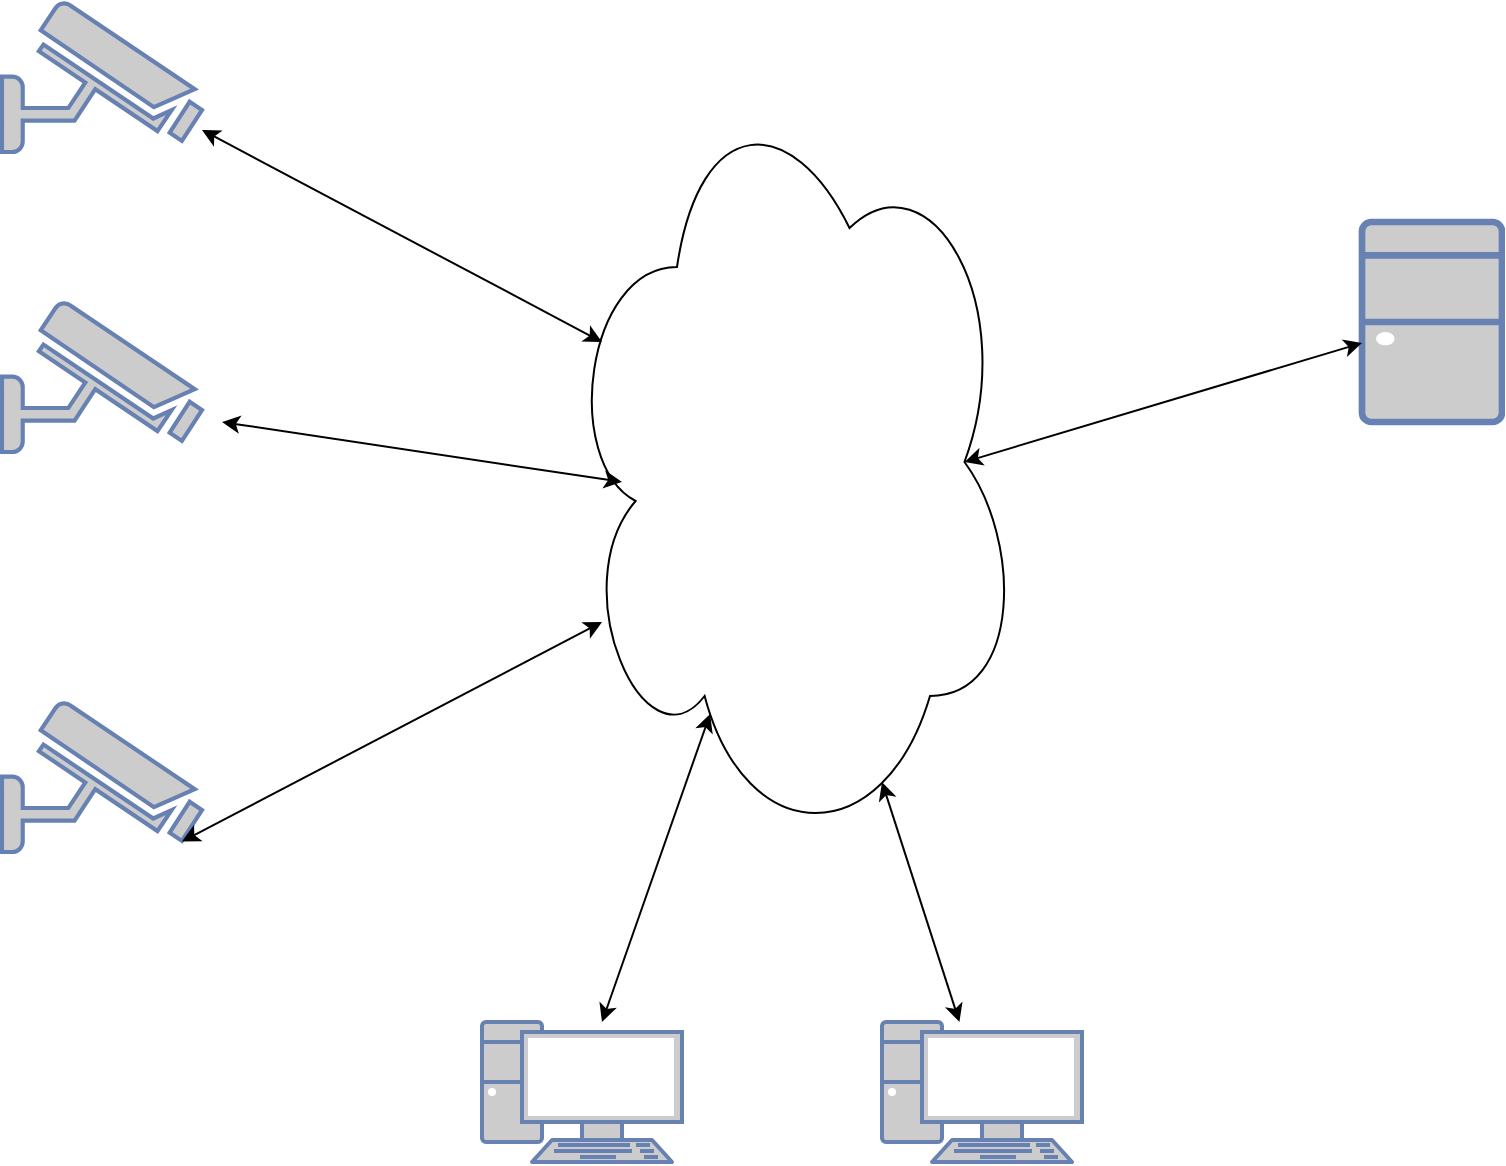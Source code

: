<mxfile version="14.9.5" type="github">
  <diagram name="Page-1" id="bfe91b75-5d2c-26a0-9c1d-138518896778">
    <mxGraphModel dx="1182" dy="1592" grid="1" gridSize="10" guides="1" tooltips="1" connect="1" arrows="1" fold="1" page="1" pageScale="1" pageWidth="1100" pageHeight="850" background="none" math="0" shadow="0">
      <root>
        <mxCell id="0" />
        <mxCell id="1" parent="0" />
        <mxCell id="wICfZG6G__5qb2g4NHoL-1" value="" style="ellipse;shape=cloud;whiteSpace=wrap;html=1;" vertex="1" parent="1">
          <mxGeometry x="440" y="-715" width="230" height="390" as="geometry" />
        </mxCell>
        <mxCell id="wICfZG6G__5qb2g4NHoL-2" value="" style="fontColor=#0066CC;verticalAlign=top;verticalLabelPosition=bottom;labelPosition=center;align=center;html=1;outlineConnect=0;fillColor=#CCCCCC;strokeColor=#6881B3;gradientColor=none;gradientDirection=north;strokeWidth=2;shape=mxgraph.networks.security_camera;" vertex="1" parent="1">
          <mxGeometry x="160" y="-750" width="100" height="75" as="geometry" />
        </mxCell>
        <mxCell id="wICfZG6G__5qb2g4NHoL-3" value="" style="fontColor=#0066CC;verticalAlign=top;verticalLabelPosition=bottom;labelPosition=center;align=center;html=1;outlineConnect=0;fillColor=#CCCCCC;strokeColor=#6881B3;gradientColor=none;gradientDirection=north;strokeWidth=2;shape=mxgraph.networks.security_camera;" vertex="1" parent="1">
          <mxGeometry x="160" y="-600" width="100" height="75" as="geometry" />
        </mxCell>
        <mxCell id="wICfZG6G__5qb2g4NHoL-4" value="" style="fontColor=#0066CC;verticalAlign=top;verticalLabelPosition=bottom;labelPosition=center;align=center;html=1;outlineConnect=0;fillColor=#CCCCCC;strokeColor=#6881B3;gradientColor=none;gradientDirection=north;strokeWidth=2;shape=mxgraph.networks.security_camera;" vertex="1" parent="1">
          <mxGeometry x="160" y="-400" width="100" height="75" as="geometry" />
        </mxCell>
        <mxCell id="wICfZG6G__5qb2g4NHoL-5" value="" style="fontColor=#0066CC;verticalAlign=top;verticalLabelPosition=bottom;labelPosition=center;align=center;html=1;outlineConnect=0;fillColor=#CCCCCC;strokeColor=#6881B3;gradientColor=none;gradientDirection=north;strokeWidth=2;shape=mxgraph.networks.pc;" vertex="1" parent="1">
          <mxGeometry x="400" y="-240" width="100" height="70" as="geometry" />
        </mxCell>
        <mxCell id="wICfZG6G__5qb2g4NHoL-6" value="" style="fontColor=#0066CC;verticalAlign=top;verticalLabelPosition=bottom;labelPosition=center;align=center;html=1;outlineConnect=0;fillColor=#CCCCCC;strokeColor=#6881B3;gradientColor=none;gradientDirection=north;strokeWidth=2;shape=mxgraph.networks.desktop_pc;" vertex="1" parent="1">
          <mxGeometry x="840" y="-640" width="70" height="100" as="geometry" />
        </mxCell>
        <mxCell id="wICfZG6G__5qb2g4NHoL-7" value="" style="fontColor=#0066CC;verticalAlign=top;verticalLabelPosition=bottom;labelPosition=center;align=center;html=1;outlineConnect=0;fillColor=#CCCCCC;strokeColor=#6881B3;gradientColor=none;gradientDirection=north;strokeWidth=2;shape=mxgraph.networks.pc;" vertex="1" parent="1">
          <mxGeometry x="600" y="-240" width="100" height="70" as="geometry" />
        </mxCell>
        <mxCell id="wICfZG6G__5qb2g4NHoL-9" value="" style="endArrow=classic;startArrow=classic;html=1;" edge="1" parent="1" source="wICfZG6G__5qb2g4NHoL-2">
          <mxGeometry width="50" height="50" relative="1" as="geometry">
            <mxPoint x="500" y="-450" as="sourcePoint" />
            <mxPoint x="460" y="-580" as="targetPoint" />
          </mxGeometry>
        </mxCell>
        <mxCell id="wICfZG6G__5qb2g4NHoL-10" value="" style="endArrow=classic;startArrow=classic;html=1;" edge="1" parent="1">
          <mxGeometry width="50" height="50" relative="1" as="geometry">
            <mxPoint x="270" y="-540" as="sourcePoint" />
            <mxPoint x="470" y="-510" as="targetPoint" />
          </mxGeometry>
        </mxCell>
        <mxCell id="wICfZG6G__5qb2g4NHoL-11" value="" style="endArrow=classic;startArrow=classic;html=1;exitX=0.9;exitY=0.93;exitDx=0;exitDy=0;exitPerimeter=0;" edge="1" parent="1" source="wICfZG6G__5qb2g4NHoL-4">
          <mxGeometry width="50" height="50" relative="1" as="geometry">
            <mxPoint x="500" y="-450" as="sourcePoint" />
            <mxPoint x="460" y="-440" as="targetPoint" />
          </mxGeometry>
        </mxCell>
        <mxCell id="wICfZG6G__5qb2g4NHoL-12" value="" style="endArrow=classic;startArrow=classic;html=1;exitX=0.6;exitY=0;exitDx=0;exitDy=0;exitPerimeter=0;entryX=0.322;entryY=0.823;entryDx=0;entryDy=0;entryPerimeter=0;" edge="1" parent="1" source="wICfZG6G__5qb2g4NHoL-5" target="wICfZG6G__5qb2g4NHoL-1">
          <mxGeometry width="50" height="50" relative="1" as="geometry">
            <mxPoint x="500" y="-450" as="sourcePoint" />
            <mxPoint x="550" y="-500" as="targetPoint" />
          </mxGeometry>
        </mxCell>
        <mxCell id="wICfZG6G__5qb2g4NHoL-13" value="" style="endArrow=classic;startArrow=classic;html=1;" edge="1" parent="1" source="wICfZG6G__5qb2g4NHoL-7">
          <mxGeometry width="50" height="50" relative="1" as="geometry">
            <mxPoint x="500" y="-450" as="sourcePoint" />
            <mxPoint x="600" y="-360" as="targetPoint" />
          </mxGeometry>
        </mxCell>
        <mxCell id="wICfZG6G__5qb2g4NHoL-14" value="" style="endArrow=classic;startArrow=classic;html=1;entryX=0.875;entryY=0.5;entryDx=0;entryDy=0;entryPerimeter=0;" edge="1" parent="1" source="wICfZG6G__5qb2g4NHoL-6" target="wICfZG6G__5qb2g4NHoL-1">
          <mxGeometry width="50" height="50" relative="1" as="geometry">
            <mxPoint x="500" y="-450" as="sourcePoint" />
            <mxPoint x="550" y="-500" as="targetPoint" />
          </mxGeometry>
        </mxCell>
      </root>
    </mxGraphModel>
  </diagram>
</mxfile>
